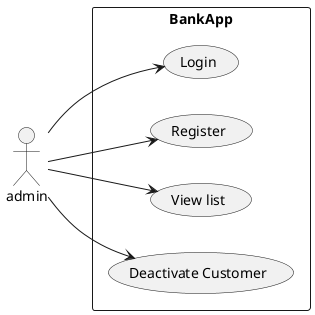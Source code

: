 @startuml
left to right direction
:admin: as ad

rectangle BankApp{
 ad-->(Login)
 usecase "Register" as a1
 usecase "View list" as a2
 ad--> (Deactivate Customer)
}
ad-->a1
ad-->a2
@enduml